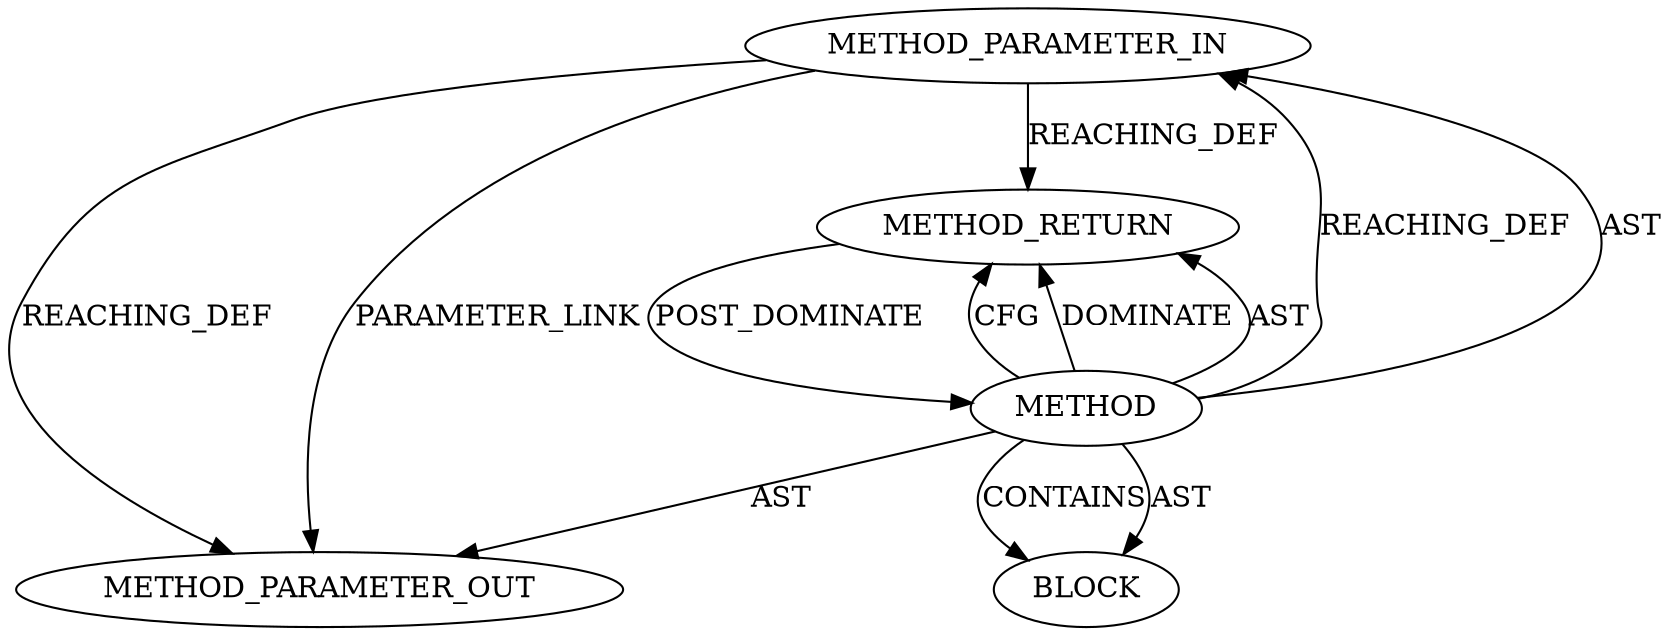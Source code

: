 digraph {
  20809 [label=METHOD_PARAMETER_IN ORDER=1 CODE="p1" IS_VARIADIC=false TYPE_FULL_NAME="ANY" EVALUATION_STRATEGY="BY_VALUE" INDEX=1 NAME="p1"]
  20808 [label=METHOD AST_PARENT_TYPE="NAMESPACE_BLOCK" AST_PARENT_FULL_NAME="<global>" ORDER=0 CODE="<empty>" FULL_NAME="sock_put" IS_EXTERNAL=true FILENAME="<empty>" SIGNATURE="" NAME="sock_put"]
  22329 [label=METHOD_PARAMETER_OUT ORDER=1 CODE="p1" IS_VARIADIC=false TYPE_FULL_NAME="ANY" EVALUATION_STRATEGY="BY_VALUE" INDEX=1 NAME="p1"]
  20810 [label=BLOCK ORDER=1 ARGUMENT_INDEX=1 CODE="<empty>" TYPE_FULL_NAME="ANY"]
  20811 [label=METHOD_RETURN ORDER=2 CODE="RET" TYPE_FULL_NAME="ANY" EVALUATION_STRATEGY="BY_VALUE"]
  20809 -> 22329 [label=REACHING_DEF VARIABLE="p1"]
  20808 -> 20809 [label=REACHING_DEF VARIABLE=""]
  20811 -> 20808 [label=POST_DOMINATE ]
  20808 -> 20811 [label=CFG ]
  20808 -> 20809 [label=AST ]
  20808 -> 22329 [label=AST ]
  20809 -> 22329 [label=PARAMETER_LINK ]
  20808 -> 20811 [label=DOMINATE ]
  20808 -> 20810 [label=CONTAINS ]
  20808 -> 20811 [label=AST ]
  20809 -> 20811 [label=REACHING_DEF VARIABLE="p1"]
  20808 -> 20810 [label=AST ]
}
